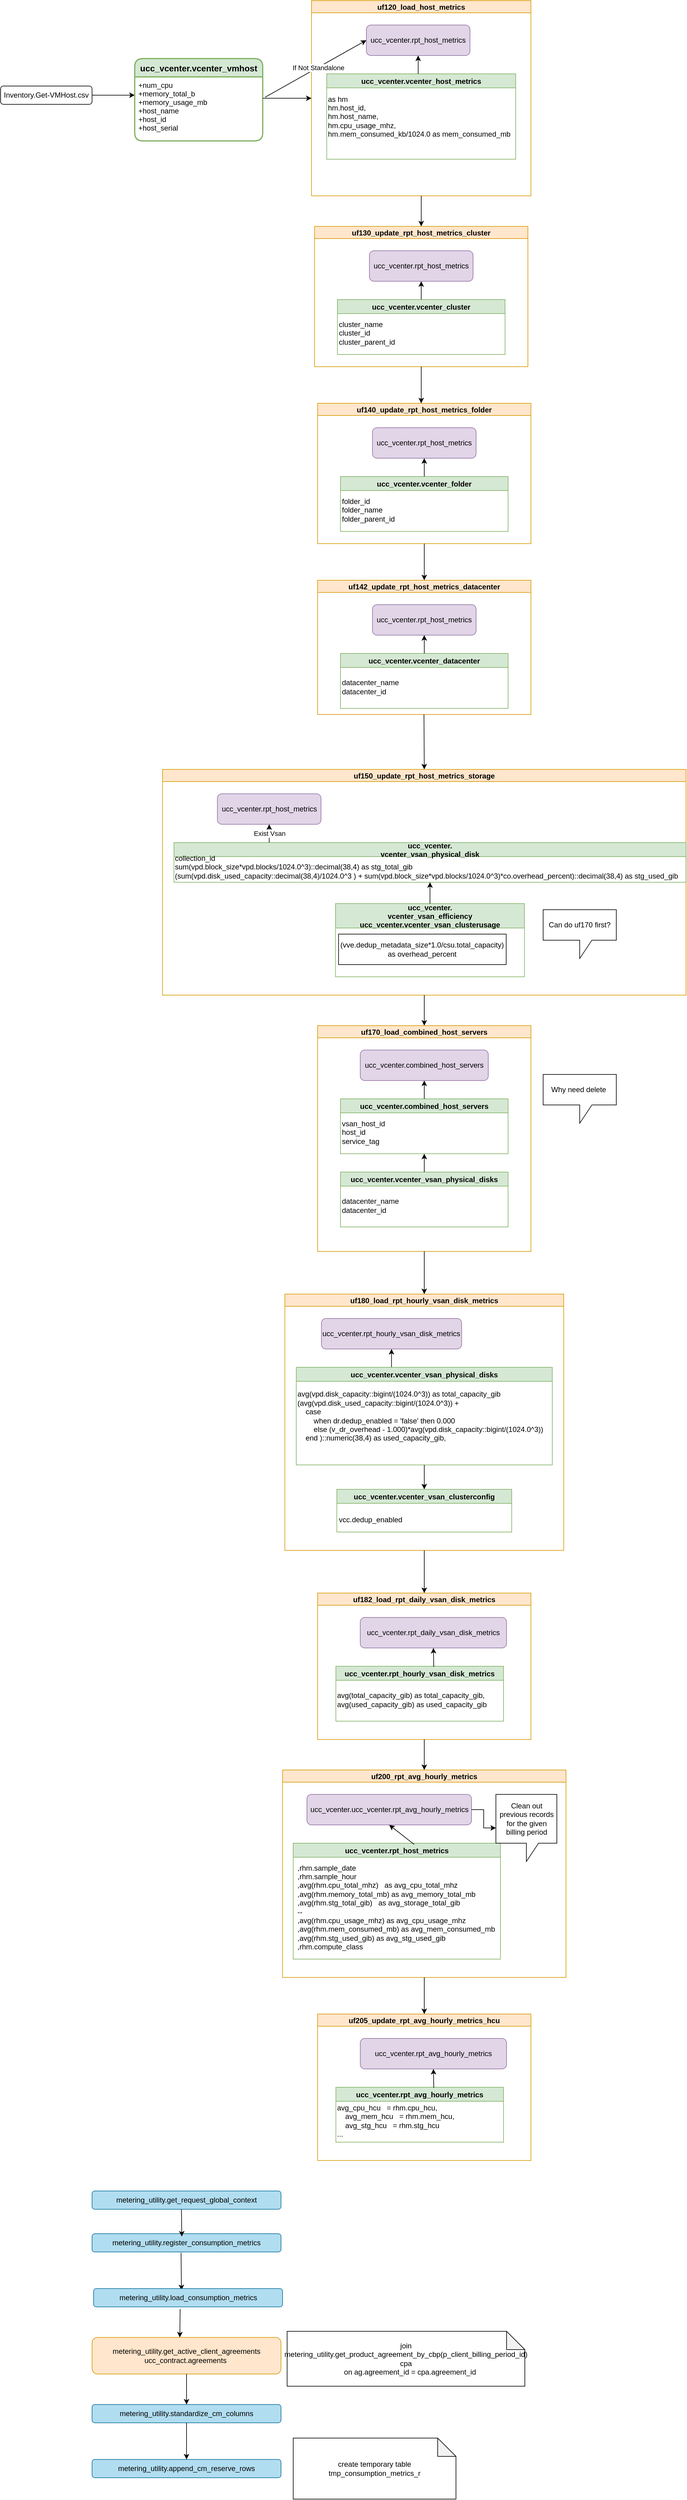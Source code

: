 <mxfile version="17.2.5" type="github">
  <diagram id="R2lEEEUBdFMjLlhIrx00" name="Page-1">
    <mxGraphModel dx="782" dy="436" grid="1" gridSize="10" guides="1" tooltips="1" connect="1" arrows="1" fold="1" page="1" pageScale="1" pageWidth="850" pageHeight="1100" math="0" shadow="0" extFonts="Permanent Marker^https://fonts.googleapis.com/css?family=Permanent+Marker">
      <root>
        <mxCell id="0" />
        <mxCell id="1" parent="0" />
        <mxCell id="P4FuP0LSuR6LacXq8Uvd-1" value="Inventory.Get-VMHost.csv" style="rounded=1;whiteSpace=wrap;html=1;" parent="1" vertex="1">
          <mxGeometry x="60" y="160" width="150" height="30" as="geometry" />
        </mxCell>
        <mxCell id="P4FuP0LSuR6LacXq8Uvd-2" value="" style="endArrow=classic;html=1;rounded=0;exitX=1;exitY=0.5;exitDx=0;exitDy=0;" parent="1" source="P4FuP0LSuR6LacXq8Uvd-1" edge="1">
          <mxGeometry width="50" height="50" relative="1" as="geometry">
            <mxPoint x="230" y="220" as="sourcePoint" />
            <mxPoint x="280" y="175" as="targetPoint" />
          </mxGeometry>
        </mxCell>
        <mxCell id="P4FuP0LSuR6LacXq8Uvd-8" value="ucc_vcenter.vcenter_vmhost" style="swimlane;childLayout=stackLayout;horizontal=1;startSize=30;horizontalStack=0;rounded=1;fontSize=14;fontStyle=1;strokeWidth=2;resizeParent=0;resizeLast=1;shadow=0;dashed=0;align=center;fillColor=#d5e8d4;strokeColor=#82b366;" parent="1" vertex="1">
          <mxGeometry x="280" y="115" width="210" height="135" as="geometry" />
        </mxCell>
        <mxCell id="P4FuP0LSuR6LacXq8Uvd-9" value="+num_cpu&#xa;+memory_total_b&#xa;+memory_usage_mb&#xa;+host_name&#xa;+host_id&#xa;+host_serial" style="align=left;strokeColor=none;fillColor=none;spacingLeft=4;fontSize=12;verticalAlign=top;resizable=0;rotatable=0;part=1;" parent="P4FuP0LSuR6LacXq8Uvd-8" vertex="1">
          <mxGeometry y="30" width="210" height="105" as="geometry" />
        </mxCell>
        <mxCell id="P4FuP0LSuR6LacXq8Uvd-10" value="" style="endArrow=classic;html=1;rounded=0;entryX=0;entryY=0.5;entryDx=0;entryDy=0;" parent="1" target="P4FuP0LSuR6LacXq8Uvd-14" edge="1">
          <mxGeometry width="50" height="50" relative="1" as="geometry">
            <mxPoint x="490" y="180" as="sourcePoint" />
            <mxPoint x="580" y="179" as="targetPoint" />
          </mxGeometry>
        </mxCell>
        <mxCell id="P4FuP0LSuR6LacXq8Uvd-14" value="uf120_load_host_metrics" style="swimlane;startSize=20;horizontal=1;containerType=tree;newEdgeStyle={&quot;edgeStyle&quot;:&quot;elbowEdgeStyle&quot;,&quot;startArrow&quot;:&quot;none&quot;,&quot;endArrow&quot;:&quot;none&quot;};fillColor=#ffe6cc;strokeColor=#d79b00;" parent="1" vertex="1">
          <mxGeometry x="570" y="20" width="360" height="320" as="geometry" />
        </mxCell>
        <mxCell id="P4FuP0LSuR6LacXq8Uvd-24" value="ucc_vcenter.rpt_host_metrics" style="rounded=1;whiteSpace=wrap;html=1;fillColor=#e1d5e7;strokeColor=#9673a6;" parent="P4FuP0LSuR6LacXq8Uvd-14" vertex="1">
          <mxGeometry x="90" y="40" width="170" height="50" as="geometry" />
        </mxCell>
        <mxCell id="P4FuP0LSuR6LacXq8Uvd-25" value="ucc_vcenter.vcenter_host_metrics" style="swimlane;fillColor=#d5e8d4;strokeColor=#82b366;" parent="P4FuP0LSuR6LacXq8Uvd-14" vertex="1">
          <mxGeometry x="25" y="120" width="310" height="140" as="geometry" />
        </mxCell>
        <mxCell id="P4FuP0LSuR6LacXq8Uvd-27" value="&lt;div&gt;as hm&lt;/div&gt;&lt;div&gt;hm.host_id,&lt;/div&gt;&lt;div&gt;&lt;span&gt;  &lt;/span&gt;hm.host_name,&lt;/div&gt;&lt;div&gt;&lt;span&gt;  &lt;/span&gt;hm.cpu_usage_mhz,&lt;/div&gt;&lt;div&gt;&lt;span&gt;  &lt;/span&gt;hm.mem_consumed_kb/1024.0 as mem_consumed_mb&lt;/div&gt;" style="text;html=1;align=left;verticalAlign=middle;resizable=0;points=[];autosize=1;strokeColor=none;fillColor=none;" parent="P4FuP0LSuR6LacXq8Uvd-25" vertex="1">
          <mxGeometry y="30" width="310" height="80" as="geometry" />
        </mxCell>
        <mxCell id="P4FuP0LSuR6LacXq8Uvd-29" value="" style="endArrow=classic;html=1;rounded=0;entryX=0.5;entryY=1;entryDx=0;entryDy=0;" parent="P4FuP0LSuR6LacXq8Uvd-14" target="P4FuP0LSuR6LacXq8Uvd-24" edge="1">
          <mxGeometry width="50" height="50" relative="1" as="geometry">
            <mxPoint x="175" y="120" as="sourcePoint" />
            <mxPoint x="210" y="150" as="targetPoint" />
          </mxGeometry>
        </mxCell>
        <mxCell id="P4FuP0LSuR6LacXq8Uvd-28" value="" style="endArrow=classic;html=1;rounded=0;exitX=1.019;exitY=0.317;exitDx=0;exitDy=0;exitPerimeter=0;entryX=0;entryY=0.5;entryDx=0;entryDy=0;" parent="1" source="P4FuP0LSuR6LacXq8Uvd-9" target="P4FuP0LSuR6LacXq8Uvd-24" edge="1">
          <mxGeometry width="50" height="50" relative="1" as="geometry">
            <mxPoint x="620" y="200" as="sourcePoint" />
            <mxPoint x="670" y="150" as="targetPoint" />
          </mxGeometry>
        </mxCell>
        <mxCell id="P4FuP0LSuR6LacXq8Uvd-30" value="If Not Standalone" style="edgeLabel;html=1;align=center;verticalAlign=middle;resizable=0;points=[];" parent="P4FuP0LSuR6LacXq8Uvd-28" vertex="1" connectable="0">
          <mxGeometry x="-0.141" relative="1" as="geometry">
            <mxPoint x="15" y="-8" as="offset" />
          </mxGeometry>
        </mxCell>
        <mxCell id="P4FuP0LSuR6LacXq8Uvd-31" value="uf130_update_rpt_host_metrics_cluster" style="swimlane;startSize=20;horizontal=1;containerType=tree;newEdgeStyle={&quot;edgeStyle&quot;:&quot;elbowEdgeStyle&quot;,&quot;startArrow&quot;:&quot;none&quot;,&quot;endArrow&quot;:&quot;none&quot;};fillColor=#ffe6cc;strokeColor=#d79b00;" parent="1" vertex="1">
          <mxGeometry x="575" y="390" width="350" height="230" as="geometry" />
        </mxCell>
        <mxCell id="P4FuP0LSuR6LacXq8Uvd-32" value="ucc_vcenter.rpt_host_metrics" style="rounded=1;whiteSpace=wrap;html=1;fillColor=#e1d5e7;strokeColor=#9673a6;" parent="P4FuP0LSuR6LacXq8Uvd-31" vertex="1">
          <mxGeometry x="90" y="40" width="170" height="50" as="geometry" />
        </mxCell>
        <mxCell id="P4FuP0LSuR6LacXq8Uvd-33" value="ucc_vcenter.vcenter_cluster" style="swimlane;fillColor=#d5e8d4;strokeColor=#82b366;" parent="P4FuP0LSuR6LacXq8Uvd-31" vertex="1">
          <mxGeometry x="37.5" y="120" width="275" height="90" as="geometry" />
        </mxCell>
        <mxCell id="P4FuP0LSuR6LacXq8Uvd-34" value="cluster_name&lt;br&gt;cluster_id&lt;br&gt;cluster_parent_id" style="text;html=1;align=left;verticalAlign=middle;resizable=0;points=[];autosize=1;strokeColor=none;fillColor=none;" parent="P4FuP0LSuR6LacXq8Uvd-33" vertex="1">
          <mxGeometry y="30" width="110" height="50" as="geometry" />
        </mxCell>
        <mxCell id="P4FuP0LSuR6LacXq8Uvd-35" value="" style="endArrow=classic;html=1;rounded=0;entryX=0.5;entryY=1;entryDx=0;entryDy=0;" parent="P4FuP0LSuR6LacXq8Uvd-31" target="P4FuP0LSuR6LacXq8Uvd-32" edge="1">
          <mxGeometry width="50" height="50" relative="1" as="geometry">
            <mxPoint x="175" y="120" as="sourcePoint" />
            <mxPoint x="210" y="150" as="targetPoint" />
          </mxGeometry>
        </mxCell>
        <mxCell id="P4FuP0LSuR6LacXq8Uvd-36" value="" style="endArrow=classic;html=1;rounded=0;exitX=0.5;exitY=1;exitDx=0;exitDy=0;entryX=0.5;entryY=0;entryDx=0;entryDy=0;" parent="1" source="P4FuP0LSuR6LacXq8Uvd-14" target="P4FuP0LSuR6LacXq8Uvd-31" edge="1">
          <mxGeometry width="50" height="50" relative="1" as="geometry">
            <mxPoint x="620" y="550" as="sourcePoint" />
            <mxPoint x="670" y="500" as="targetPoint" />
          </mxGeometry>
        </mxCell>
        <mxCell id="P4FuP0LSuR6LacXq8Uvd-37" value="uf140_update_rpt_host_metrics_folder" style="swimlane;startSize=20;horizontal=1;containerType=tree;newEdgeStyle={&quot;edgeStyle&quot;:&quot;elbowEdgeStyle&quot;,&quot;startArrow&quot;:&quot;none&quot;,&quot;endArrow&quot;:&quot;none&quot;};fillColor=#ffe6cc;strokeColor=#d79b00;" parent="1" vertex="1">
          <mxGeometry x="580" y="680" width="350" height="230" as="geometry" />
        </mxCell>
        <mxCell id="P4FuP0LSuR6LacXq8Uvd-38" value="ucc_vcenter.rpt_host_metrics" style="rounded=1;whiteSpace=wrap;html=1;fillColor=#e1d5e7;strokeColor=#9673a6;" parent="P4FuP0LSuR6LacXq8Uvd-37" vertex="1">
          <mxGeometry x="90" y="40" width="170" height="50" as="geometry" />
        </mxCell>
        <mxCell id="P4FuP0LSuR6LacXq8Uvd-39" value="ucc_vcenter.vcenter_folder" style="swimlane;fillColor=#d5e8d4;strokeColor=#82b366;" parent="P4FuP0LSuR6LacXq8Uvd-37" vertex="1">
          <mxGeometry x="37.5" y="120" width="275" height="90" as="geometry" />
        </mxCell>
        <mxCell id="P4FuP0LSuR6LacXq8Uvd-40" value="folder_id&lt;br&gt;folder_name&lt;br&gt;folder_parent_id" style="text;html=1;align=left;verticalAlign=middle;resizable=0;points=[];autosize=1;strokeColor=none;fillColor=none;" parent="P4FuP0LSuR6LacXq8Uvd-39" vertex="1">
          <mxGeometry y="30" width="100" height="50" as="geometry" />
        </mxCell>
        <mxCell id="P4FuP0LSuR6LacXq8Uvd-41" value="" style="endArrow=classic;html=1;rounded=0;entryX=0.5;entryY=1;entryDx=0;entryDy=0;" parent="P4FuP0LSuR6LacXq8Uvd-37" target="P4FuP0LSuR6LacXq8Uvd-38" edge="1">
          <mxGeometry width="50" height="50" relative="1" as="geometry">
            <mxPoint x="175" y="120" as="sourcePoint" />
            <mxPoint x="210" y="150" as="targetPoint" />
          </mxGeometry>
        </mxCell>
        <mxCell id="P4FuP0LSuR6LacXq8Uvd-42" value="" style="endArrow=classic;html=1;rounded=0;exitX=0.5;exitY=1;exitDx=0;exitDy=0;" parent="1" source="P4FuP0LSuR6LacXq8Uvd-31" edge="1">
          <mxGeometry width="50" height="50" relative="1" as="geometry">
            <mxPoint x="700" y="680" as="sourcePoint" />
            <mxPoint x="750" y="680" as="targetPoint" />
          </mxGeometry>
        </mxCell>
        <mxCell id="P4FuP0LSuR6LacXq8Uvd-43" value="uf142_update_rpt_host_metrics_datacenter" style="swimlane;startSize=20;horizontal=1;containerType=tree;newEdgeStyle={&quot;edgeStyle&quot;:&quot;elbowEdgeStyle&quot;,&quot;startArrow&quot;:&quot;none&quot;,&quot;endArrow&quot;:&quot;none&quot;};fillColor=#ffe6cc;strokeColor=#d79b00;" parent="1" vertex="1">
          <mxGeometry x="580" y="970" width="350" height="220" as="geometry" />
        </mxCell>
        <mxCell id="P4FuP0LSuR6LacXq8Uvd-44" value="ucc_vcenter.rpt_host_metrics" style="rounded=1;whiteSpace=wrap;html=1;fillColor=#e1d5e7;strokeColor=#9673a6;" parent="P4FuP0LSuR6LacXq8Uvd-43" vertex="1">
          <mxGeometry x="90" y="40" width="170" height="50" as="geometry" />
        </mxCell>
        <mxCell id="P4FuP0LSuR6LacXq8Uvd-45" value="ucc_vcenter.vcenter_datacenter" style="swimlane;fillColor=#d5e8d4;strokeColor=#82b366;" parent="P4FuP0LSuR6LacXq8Uvd-43" vertex="1">
          <mxGeometry x="37.5" y="120" width="275" height="90" as="geometry" />
        </mxCell>
        <mxCell id="P4FuP0LSuR6LacXq8Uvd-46" value="datacenter_name&lt;br&gt;datacenter_id" style="text;html=1;align=left;verticalAlign=middle;resizable=0;points=[];autosize=1;strokeColor=none;fillColor=none;" parent="P4FuP0LSuR6LacXq8Uvd-45" vertex="1">
          <mxGeometry y="40" width="110" height="30" as="geometry" />
        </mxCell>
        <mxCell id="P4FuP0LSuR6LacXq8Uvd-47" value="" style="endArrow=classic;html=1;rounded=0;entryX=0.5;entryY=1;entryDx=0;entryDy=0;" parent="P4FuP0LSuR6LacXq8Uvd-43" target="P4FuP0LSuR6LacXq8Uvd-44" edge="1">
          <mxGeometry width="50" height="50" relative="1" as="geometry">
            <mxPoint x="175" y="120" as="sourcePoint" />
            <mxPoint x="210" y="150" as="targetPoint" />
          </mxGeometry>
        </mxCell>
        <mxCell id="P4FuP0LSuR6LacXq8Uvd-48" value="" style="endArrow=classic;html=1;rounded=0;exitX=0.5;exitY=1;exitDx=0;exitDy=0;entryX=0.5;entryY=0;entryDx=0;entryDy=0;" parent="1" source="P4FuP0LSuR6LacXq8Uvd-37" target="P4FuP0LSuR6LacXq8Uvd-43" edge="1">
          <mxGeometry width="50" height="50" relative="1" as="geometry">
            <mxPoint x="420" y="1000" as="sourcePoint" />
            <mxPoint x="470" y="950" as="targetPoint" />
          </mxGeometry>
        </mxCell>
        <mxCell id="P4FuP0LSuR6LacXq8Uvd-49" value="uf150_update_rpt_host_metrics_storage" style="swimlane;startSize=20;horizontal=1;containerType=tree;newEdgeStyle={&quot;edgeStyle&quot;:&quot;elbowEdgeStyle&quot;,&quot;startArrow&quot;:&quot;none&quot;,&quot;endArrow&quot;:&quot;none&quot;};fillColor=#ffe6cc;strokeColor=#d79b00;" parent="1" vertex="1">
          <mxGeometry x="325.63" y="1280" width="858.75" height="370" as="geometry" />
        </mxCell>
        <mxCell id="P4FuP0LSuR6LacXq8Uvd-50" value="ucc_vcenter.rpt_host_metrics" style="rounded=1;whiteSpace=wrap;html=1;fillColor=#e1d5e7;strokeColor=#9673a6;" parent="P4FuP0LSuR6LacXq8Uvd-49" vertex="1">
          <mxGeometry x="90" y="40" width="170" height="50" as="geometry" />
        </mxCell>
        <mxCell id="P4FuP0LSuR6LacXq8Uvd-51" value="ucc_vcenter.&#xa;vcenter_vsan_physical_disk" style="swimlane;fillColor=#d5e8d4;strokeColor=#82b366;" parent="P4FuP0LSuR6LacXq8Uvd-49" vertex="1">
          <mxGeometry x="18.75" y="120" width="840" height="65" as="geometry" />
        </mxCell>
        <mxCell id="P4FuP0LSuR6LacXq8Uvd-52" value="collection_id&lt;br&gt;sum(vpd.block_size*vpd.blocks/1024.0^3)::decimal(38,4) as stg_total_gib&lt;br&gt;(sum(vpd.disk_used_capacity::decimal(38,4)/1024.0^3 ) + sum(vpd.block_size*vpd.blocks/1024.0^3)*co.overhead_percent)::decimal(38,4) as stg_used_gib" style="text;html=1;align=left;verticalAlign=middle;resizable=0;points=[];autosize=1;strokeColor=none;fillColor=none;" parent="P4FuP0LSuR6LacXq8Uvd-51" vertex="1">
          <mxGeometry y="15" width="840" height="50" as="geometry" />
        </mxCell>
        <mxCell id="P4FuP0LSuR6LacXq8Uvd-53" value="Exist Vsan" style="endArrow=classic;html=1;rounded=0;entryX=0.5;entryY=1;entryDx=0;entryDy=0;" parent="P4FuP0LSuR6LacXq8Uvd-49" target="P4FuP0LSuR6LacXq8Uvd-50" edge="1">
          <mxGeometry width="50" height="50" relative="1" as="geometry">
            <mxPoint x="175" y="120" as="sourcePoint" />
            <mxPoint x="210" y="150" as="targetPoint" />
            <Array as="points" />
          </mxGeometry>
        </mxCell>
        <mxCell id="P4FuP0LSuR6LacXq8Uvd-57" value="ucc_vcenter.&#xa;vcenter_vsan_efficiency&#xa;ucc_vcenter.vcenter_vsan_clusterusage" style="swimlane;fillColor=#d5e8d4;strokeColor=#82b366;startSize=40;" parent="P4FuP0LSuR6LacXq8Uvd-49" vertex="1">
          <mxGeometry x="283.75" y="220" width="310" height="120" as="geometry" />
        </mxCell>
        <mxCell id="P4FuP0LSuR6LacXq8Uvd-62" value="(vve.dedup_metadata_size*1.0/csu.total_capacity) as overhead_percent" style="whiteSpace=wrap;html=1;" parent="P4FuP0LSuR6LacXq8Uvd-57" vertex="1">
          <mxGeometry x="5" y="50" width="275" height="50" as="geometry" />
        </mxCell>
        <mxCell id="P4FuP0LSuR6LacXq8Uvd-59" value="" style="endArrow=classic;html=1;rounded=0;exitX=0.5;exitY=0;exitDx=0;exitDy=0;entryX=0.5;entryY=1;entryDx=0;entryDy=0;" parent="P4FuP0LSuR6LacXq8Uvd-49" source="P4FuP0LSuR6LacXq8Uvd-57" target="P4FuP0LSuR6LacXq8Uvd-51" edge="1">
          <mxGeometry width="50" height="50" relative="1" as="geometry">
            <mxPoint x="90" y="230" as="sourcePoint" />
            <mxPoint x="140" y="180" as="targetPoint" />
          </mxGeometry>
        </mxCell>
        <mxCell id="P4FuP0LSuR6LacXq8Uvd-73" value="Can do uf170 first?" style="shape=callout;whiteSpace=wrap;html=1;perimeter=calloutPerimeter;" parent="P4FuP0LSuR6LacXq8Uvd-49" vertex="1">
          <mxGeometry x="624.37" y="230" width="120" height="80" as="geometry" />
        </mxCell>
        <mxCell id="P4FuP0LSuR6LacXq8Uvd-54" value="" style="endArrow=classic;html=1;rounded=0;exitX=0.5;exitY=1;exitDx=0;exitDy=0;entryX=0.5;entryY=0;entryDx=0;entryDy=0;" parent="1" target="P4FuP0LSuR6LacXq8Uvd-49" edge="1">
          <mxGeometry width="50" height="50" relative="1" as="geometry">
            <mxPoint x="754.5" y="1190" as="sourcePoint" />
            <mxPoint x="754.5" y="1250" as="targetPoint" />
          </mxGeometry>
        </mxCell>
        <mxCell id="P4FuP0LSuR6LacXq8Uvd-63" value="uf170_load_combined_host_servers" style="swimlane;startSize=20;horizontal=1;containerType=tree;newEdgeStyle={&quot;edgeStyle&quot;:&quot;elbowEdgeStyle&quot;,&quot;startArrow&quot;:&quot;none&quot;,&quot;endArrow&quot;:&quot;none&quot;};fillColor=#ffe6cc;strokeColor=#d79b00;" parent="1" vertex="1">
          <mxGeometry x="580" y="1700" width="350" height="370" as="geometry" />
        </mxCell>
        <mxCell id="P4FuP0LSuR6LacXq8Uvd-64" value="ucc_vcenter.combined_host_servers" style="rounded=1;whiteSpace=wrap;html=1;fillColor=#e1d5e7;strokeColor=#9673a6;" parent="P4FuP0LSuR6LacXq8Uvd-63" vertex="1">
          <mxGeometry x="70" y="40" width="210" height="50" as="geometry" />
        </mxCell>
        <mxCell id="P4FuP0LSuR6LacXq8Uvd-65" value="ucc_vcenter.combined_host_servers" style="swimlane;fillColor=#d5e8d4;strokeColor=#82b366;" parent="P4FuP0LSuR6LacXq8Uvd-63" vertex="1">
          <mxGeometry x="37.5" y="120" width="275" height="90" as="geometry" />
        </mxCell>
        <mxCell id="P4FuP0LSuR6LacXq8Uvd-66" value="vsan_host_id&lt;br&gt;host_id&lt;br&gt;service_tag" style="text;html=1;align=left;verticalAlign=middle;resizable=0;points=[];autosize=1;strokeColor=none;fillColor=none;" parent="P4FuP0LSuR6LacXq8Uvd-65" vertex="1">
          <mxGeometry y="30" width="90" height="50" as="geometry" />
        </mxCell>
        <mxCell id="P4FuP0LSuR6LacXq8Uvd-67" value="" style="endArrow=classic;html=1;rounded=0;entryX=0.5;entryY=1;entryDx=0;entryDy=0;" parent="P4FuP0LSuR6LacXq8Uvd-63" target="P4FuP0LSuR6LacXq8Uvd-64" edge="1">
          <mxGeometry width="50" height="50" relative="1" as="geometry">
            <mxPoint x="175" y="120" as="sourcePoint" />
            <mxPoint x="210" y="150" as="targetPoint" />
          </mxGeometry>
        </mxCell>
        <mxCell id="P4FuP0LSuR6LacXq8Uvd-69" value="ucc_vcenter.vcenter_vsan_physical_disks" style="swimlane;fillColor=#d5e8d4;strokeColor=#82b366;" parent="P4FuP0LSuR6LacXq8Uvd-63" vertex="1">
          <mxGeometry x="37.5" y="240" width="275" height="90" as="geometry" />
        </mxCell>
        <mxCell id="P4FuP0LSuR6LacXq8Uvd-70" value="datacenter_name&lt;br&gt;datacenter_id" style="text;html=1;align=left;verticalAlign=middle;resizable=0;points=[];autosize=1;strokeColor=none;fillColor=none;" parent="P4FuP0LSuR6LacXq8Uvd-69" vertex="1">
          <mxGeometry y="40" width="110" height="30" as="geometry" />
        </mxCell>
        <mxCell id="P4FuP0LSuR6LacXq8Uvd-71" value="" style="endArrow=classic;html=1;rounded=0;exitX=0.5;exitY=0;exitDx=0;exitDy=0;entryX=0.5;entryY=1;entryDx=0;entryDy=0;" parent="P4FuP0LSuR6LacXq8Uvd-63" source="P4FuP0LSuR6LacXq8Uvd-69" target="P4FuP0LSuR6LacXq8Uvd-65" edge="1">
          <mxGeometry width="50" height="50" relative="1" as="geometry">
            <mxPoint x="-90" y="310" as="sourcePoint" />
            <mxPoint x="-40" y="260" as="targetPoint" />
          </mxGeometry>
        </mxCell>
        <mxCell id="P4FuP0LSuR6LacXq8Uvd-68" value="" style="endArrow=classic;html=1;rounded=0;exitX=0.5;exitY=1;exitDx=0;exitDy=0;entryX=0.5;entryY=0;entryDx=0;entryDy=0;" parent="1" source="P4FuP0LSuR6LacXq8Uvd-49" target="P4FuP0LSuR6LacXq8Uvd-63" edge="1">
          <mxGeometry width="50" height="50" relative="1" as="geometry">
            <mxPoint x="500" y="1730" as="sourcePoint" />
            <mxPoint x="550" y="1680" as="targetPoint" />
          </mxGeometry>
        </mxCell>
        <mxCell id="P4FuP0LSuR6LacXq8Uvd-72" value="Why need delete&amp;nbsp;" style="shape=callout;whiteSpace=wrap;html=1;perimeter=calloutPerimeter;" parent="1" vertex="1">
          <mxGeometry x="950" y="1780" width="120" height="80" as="geometry" />
        </mxCell>
        <mxCell id="P4FuP0LSuR6LacXq8Uvd-74" value="uf180_load_rpt_hourly_vsan_disk_metrics" style="swimlane;startSize=20;horizontal=1;containerType=tree;newEdgeStyle={&quot;edgeStyle&quot;:&quot;elbowEdgeStyle&quot;,&quot;startArrow&quot;:&quot;none&quot;,&quot;endArrow&quot;:&quot;none&quot;};fillColor=#ffe6cc;strokeColor=#d79b00;" parent="1" vertex="1">
          <mxGeometry x="526.26" y="2140" width="457.5" height="420" as="geometry" />
        </mxCell>
        <mxCell id="P4FuP0LSuR6LacXq8Uvd-75" value="ucc_vcenter.rpt_hourly_vsan_disk_metrics" style="rounded=1;whiteSpace=wrap;html=1;fillColor=#e1d5e7;strokeColor=#9673a6;" parent="P4FuP0LSuR6LacXq8Uvd-74" vertex="1">
          <mxGeometry x="60" y="40" width="230" height="50" as="geometry" />
        </mxCell>
        <mxCell id="P4FuP0LSuR6LacXq8Uvd-78" value="" style="endArrow=classic;html=1;rounded=0;entryX=0.5;entryY=1;entryDx=0;entryDy=0;" parent="P4FuP0LSuR6LacXq8Uvd-74" target="P4FuP0LSuR6LacXq8Uvd-75" edge="1">
          <mxGeometry width="50" height="50" relative="1" as="geometry">
            <mxPoint x="175" y="120" as="sourcePoint" />
            <mxPoint x="210" y="150" as="targetPoint" />
          </mxGeometry>
        </mxCell>
        <mxCell id="P4FuP0LSuR6LacXq8Uvd-79" value="ucc_vcenter.vcenter_vsan_physical_disks" style="swimlane;fillColor=#d5e8d4;strokeColor=#82b366;" parent="P4FuP0LSuR6LacXq8Uvd-74" vertex="1">
          <mxGeometry x="18.75" y="120" width="420" height="160" as="geometry" />
        </mxCell>
        <mxCell id="P4FuP0LSuR6LacXq8Uvd-80" value="avg(vpd.disk_capacity::bigint/(1024.0^3)) as total_capacity_gib&lt;br&gt;&lt;div&gt;(avg(vpd.disk_used_capacity::bigint/(1024.0^3)) +&lt;/div&gt;&lt;div&gt;&lt;span&gt;   &lt;/span&gt;&amp;nbsp; &amp;nbsp; case&lt;/div&gt;&lt;div&gt;&lt;span&gt;   &lt;/span&gt;&amp;nbsp; &amp;nbsp; &amp;nbsp; &amp;nbsp; when dr.dedup_enabled = &#39;false&#39; then 0.000&lt;/div&gt;&lt;div&gt;&lt;span&gt;   &lt;/span&gt;&amp;nbsp; &amp;nbsp; &amp;nbsp; &amp;nbsp; else (v_dr_overhead - 1.000)*avg(vpd.disk_capacity::bigint/(1024.0^3))&lt;/div&gt;&lt;div&gt;&lt;span&gt;   &lt;/span&gt;&amp;nbsp; &amp;nbsp; end )::numeric(38,4) as used_capacity_gib,&lt;/div&gt;" style="text;html=1;align=left;verticalAlign=middle;resizable=0;points=[];autosize=1;strokeColor=none;fillColor=none;" parent="P4FuP0LSuR6LacXq8Uvd-79" vertex="1">
          <mxGeometry y="35" width="420" height="90" as="geometry" />
        </mxCell>
        <mxCell id="P4FuP0LSuR6LacXq8Uvd-83" value="ucc_vcenter.vcenter_vsan_clusterconfig" style="swimlane;fillColor=#d5e8d4;strokeColor=#82b366;" parent="P4FuP0LSuR6LacXq8Uvd-74" vertex="1">
          <mxGeometry x="85.32" y="320" width="286.87" height="70" as="geometry" />
        </mxCell>
        <mxCell id="P4FuP0LSuR6LacXq8Uvd-84" value="vcc.dedup_enabled" style="text;html=1;align=left;verticalAlign=middle;resizable=0;points=[];autosize=1;strokeColor=none;fillColor=none;" parent="P4FuP0LSuR6LacXq8Uvd-83" vertex="1">
          <mxGeometry x="1.87" y="40" width="120" height="20" as="geometry" />
        </mxCell>
        <mxCell id="P4FuP0LSuR6LacXq8Uvd-85" value="" style="endArrow=classic;html=1;rounded=0;exitX=0.5;exitY=1;exitDx=0;exitDy=0;" parent="P4FuP0LSuR6LacXq8Uvd-74" source="P4FuP0LSuR6LacXq8Uvd-79" target="P4FuP0LSuR6LacXq8Uvd-83" edge="1">
          <mxGeometry width="50" height="50" relative="1" as="geometry">
            <mxPoint x="23.74" y="390" as="sourcePoint" />
            <mxPoint x="73.74" y="340" as="targetPoint" />
          </mxGeometry>
        </mxCell>
        <mxCell id="P4FuP0LSuR6LacXq8Uvd-82" value="" style="endArrow=classic;html=1;rounded=0;exitX=0.5;exitY=1;exitDx=0;exitDy=0;entryX=0.5;entryY=0;entryDx=0;entryDy=0;" parent="1" source="P4FuP0LSuR6LacXq8Uvd-63" target="P4FuP0LSuR6LacXq8Uvd-74" edge="1">
          <mxGeometry width="50" height="50" relative="1" as="geometry">
            <mxPoint x="510" y="2150" as="sourcePoint" />
            <mxPoint x="560" y="2100" as="targetPoint" />
          </mxGeometry>
        </mxCell>
        <mxCell id="P4FuP0LSuR6LacXq8Uvd-86" value="uf182_load_rpt_daily_vsan_disk_metrics" style="swimlane;startSize=20;horizontal=1;containerType=tree;newEdgeStyle={&quot;edgeStyle&quot;:&quot;elbowEdgeStyle&quot;,&quot;startArrow&quot;:&quot;none&quot;,&quot;endArrow&quot;:&quot;none&quot;};fillColor=#ffe6cc;strokeColor=#d79b00;" parent="1" vertex="1">
          <mxGeometry x="580" y="2630" width="350" height="240" as="geometry" />
        </mxCell>
        <mxCell id="P4FuP0LSuR6LacXq8Uvd-87" value="ucc_vcenter.rpt_daily_vsan_disk_metrics" style="rounded=1;whiteSpace=wrap;html=1;fillColor=#e1d5e7;strokeColor=#9673a6;" parent="P4FuP0LSuR6LacXq8Uvd-86" vertex="1">
          <mxGeometry x="70" y="40" width="240" height="50" as="geometry" />
        </mxCell>
        <mxCell id="P4FuP0LSuR6LacXq8Uvd-88" value="ucc_vcenter.rpt_hourly_vsan_disk_metrics" style="swimlane;fillColor=#d5e8d4;strokeColor=#82b366;" parent="P4FuP0LSuR6LacXq8Uvd-86" vertex="1">
          <mxGeometry x="30" y="120" width="275" height="90" as="geometry" />
        </mxCell>
        <mxCell id="P4FuP0LSuR6LacXq8Uvd-89" value="&lt;div&gt;avg(total_capacity_gib) as total_capacity_gib,&lt;/div&gt;&lt;div&gt;avg(used_capacity_gib)&lt;span&gt; &lt;/span&gt; as used_capacity_gib&lt;/div&gt;" style="text;html=1;align=left;verticalAlign=middle;resizable=0;points=[];autosize=1;strokeColor=none;fillColor=none;" parent="P4FuP0LSuR6LacXq8Uvd-88" vertex="1">
          <mxGeometry y="40" width="260" height="30" as="geometry" />
        </mxCell>
        <mxCell id="P4FuP0LSuR6LacXq8Uvd-90" value="" style="endArrow=classic;html=1;rounded=0;entryX=0.5;entryY=1;entryDx=0;entryDy=0;exitX=0.584;exitY=0.011;exitDx=0;exitDy=0;exitPerimeter=0;" parent="P4FuP0LSuR6LacXq8Uvd-86" source="P4FuP0LSuR6LacXq8Uvd-88" target="P4FuP0LSuR6LacXq8Uvd-87" edge="1">
          <mxGeometry width="50" height="50" relative="1" as="geometry">
            <mxPoint x="175" y="120" as="sourcePoint" />
            <mxPoint x="210" y="150" as="targetPoint" />
          </mxGeometry>
        </mxCell>
        <mxCell id="P4FuP0LSuR6LacXq8Uvd-94" value="" style="endArrow=classic;html=1;rounded=0;exitX=0.5;exitY=1;exitDx=0;exitDy=0;entryX=0.5;entryY=0;entryDx=0;entryDy=0;" parent="1" source="P4FuP0LSuR6LacXq8Uvd-74" target="P4FuP0LSuR6LacXq8Uvd-86" edge="1">
          <mxGeometry width="50" height="50" relative="1" as="geometry">
            <mxPoint x="480" y="2680" as="sourcePoint" />
            <mxPoint x="530" y="2630" as="targetPoint" />
          </mxGeometry>
        </mxCell>
        <mxCell id="P4FuP0LSuR6LacXq8Uvd-95" value="uf200_rpt_avg_hourly_metrics" style="swimlane;startSize=20;horizontal=1;containerType=tree;newEdgeStyle={&quot;edgeStyle&quot;:&quot;elbowEdgeStyle&quot;,&quot;startArrow&quot;:&quot;none&quot;,&quot;endArrow&quot;:&quot;none&quot;};fillColor=#ffe6cc;strokeColor=#d79b00;" parent="1" vertex="1">
          <mxGeometry x="522.51" y="2920" width="465" height="340" as="geometry" />
        </mxCell>
        <mxCell id="P4FuP0LSuR6LacXq8Uvd-96" value="ucc_vcenter.ucc_vcenter.rpt_avg_hourly_metrics" style="rounded=1;whiteSpace=wrap;html=1;fillColor=#e1d5e7;strokeColor=#9673a6;" parent="P4FuP0LSuR6LacXq8Uvd-95" vertex="1">
          <mxGeometry x="40" y="40" width="270" height="50" as="geometry" />
        </mxCell>
        <mxCell id="P4FuP0LSuR6LacXq8Uvd-97" value="ucc_vcenter.rpt_host_metrics" style="swimlane;fillColor=#d5e8d4;strokeColor=#82b366;startSize=23;" parent="P4FuP0LSuR6LacXq8Uvd-95" vertex="1">
          <mxGeometry x="17.5" y="120" width="340" height="190" as="geometry" />
        </mxCell>
        <mxCell id="P4FuP0LSuR6LacXq8Uvd-98" value="&lt;div&gt;,rhm.sample_date&lt;/div&gt;&lt;div&gt;&lt;span&gt;   &lt;/span&gt;,rhm.sample_hour&lt;/div&gt;&lt;div&gt;&lt;span&gt;   &lt;/span&gt;,avg(rhm.cpu_total_mhz)&amp;nbsp; &amp;nbsp;as avg_cpu_total_mhz&lt;/div&gt;&lt;div&gt;&lt;span&gt;   &lt;/span&gt;,avg(rhm.memory_total_mb) as avg_memory_total_mb&lt;/div&gt;&lt;div&gt;&lt;span&gt;   &lt;/span&gt;,avg(rhm.stg_total_gib)&amp;nbsp; &amp;nbsp;as avg_storage_total_gib&lt;/div&gt;&lt;div&gt;&lt;span&gt;   &lt;/span&gt;--&lt;/div&gt;&lt;div&gt;&lt;span&gt;   &lt;/span&gt;,avg(rhm.cpu_usage_mhz) as avg_cpu_usage_mhz&lt;/div&gt;&lt;div&gt;&lt;span&gt;   &lt;/span&gt;,avg(rhm.mem_consumed_mb) as avg_mem_consumed_mb&amp;nbsp;&lt;/div&gt;&lt;div&gt;&lt;span&gt;   &lt;/span&gt;,avg(rhm.stg_used_gib) as avg_stg_used_gib&amp;nbsp;&lt;/div&gt;&lt;div&gt;&lt;span&gt;   &lt;/span&gt;,rhm.compute_class&lt;/div&gt;" style="text;html=1;align=left;verticalAlign=middle;resizable=0;points=[];autosize=1;strokeColor=none;fillColor=none;" parent="P4FuP0LSuR6LacXq8Uvd-97" vertex="1">
          <mxGeometry x="5" y="30" width="340" height="150" as="geometry" />
        </mxCell>
        <mxCell id="P4FuP0LSuR6LacXq8Uvd-99" value="" style="endArrow=classic;html=1;rounded=0;entryX=0.5;entryY=1;entryDx=0;entryDy=0;exitX=0.584;exitY=0.011;exitDx=0;exitDy=0;exitPerimeter=0;" parent="P4FuP0LSuR6LacXq8Uvd-95" source="P4FuP0LSuR6LacXq8Uvd-97" target="P4FuP0LSuR6LacXq8Uvd-96" edge="1">
          <mxGeometry width="50" height="50" relative="1" as="geometry">
            <mxPoint x="175" y="120" as="sourcePoint" />
            <mxPoint x="210" y="150" as="targetPoint" />
          </mxGeometry>
        </mxCell>
        <mxCell id="P4FuP0LSuR6LacXq8Uvd-101" value="Clean out previous records for the given billing period" style="shape=callout;whiteSpace=wrap;html=1;perimeter=calloutPerimeter;" parent="P4FuP0LSuR6LacXq8Uvd-95" vertex="1">
          <mxGeometry x="350" y="40" width="100" height="110" as="geometry" />
        </mxCell>
        <mxCell id="P4FuP0LSuR6LacXq8Uvd-102" value="" style="edgeStyle=orthogonalEdgeStyle;rounded=0;orthogonalLoop=1;jettySize=auto;html=1;" parent="P4FuP0LSuR6LacXq8Uvd-95" source="P4FuP0LSuR6LacXq8Uvd-96" target="P4FuP0LSuR6LacXq8Uvd-101" edge="1">
          <mxGeometry relative="1" as="geometry" />
        </mxCell>
        <mxCell id="P4FuP0LSuR6LacXq8Uvd-100" value="" style="endArrow=classic;html=1;rounded=0;exitX=0.5;exitY=1;exitDx=0;exitDy=0;entryX=0.5;entryY=0;entryDx=0;entryDy=0;" parent="1" source="P4FuP0LSuR6LacXq8Uvd-86" target="P4FuP0LSuR6LacXq8Uvd-95" edge="1">
          <mxGeometry width="50" height="50" relative="1" as="geometry">
            <mxPoint x="460" y="2950" as="sourcePoint" />
            <mxPoint x="510" y="2900" as="targetPoint" />
          </mxGeometry>
        </mxCell>
        <mxCell id="P4FuP0LSuR6LacXq8Uvd-105" value="uf205_update_rpt_avg_hourly_metrics_hcu" style="swimlane;startSize=20;horizontal=1;containerType=tree;newEdgeStyle={&quot;edgeStyle&quot;:&quot;elbowEdgeStyle&quot;,&quot;startArrow&quot;:&quot;none&quot;,&quot;endArrow&quot;:&quot;none&quot;};fillColor=#ffe6cc;strokeColor=#d79b00;" parent="1" vertex="1">
          <mxGeometry x="580.01" y="3320" width="350" height="240" as="geometry" />
        </mxCell>
        <mxCell id="P4FuP0LSuR6LacXq8Uvd-106" value="ucc_vcenter.rpt_avg_hourly_metrics" style="rounded=1;whiteSpace=wrap;html=1;fillColor=#e1d5e7;strokeColor=#9673a6;" parent="P4FuP0LSuR6LacXq8Uvd-105" vertex="1">
          <mxGeometry x="70" y="40" width="240" height="50" as="geometry" />
        </mxCell>
        <mxCell id="P4FuP0LSuR6LacXq8Uvd-107" value="ucc_vcenter.rpt_avg_hourly_metrics" style="swimlane;fillColor=#d5e8d4;strokeColor=#82b366;" parent="P4FuP0LSuR6LacXq8Uvd-105" vertex="1">
          <mxGeometry x="30" y="120" width="275" height="90" as="geometry" />
        </mxCell>
        <mxCell id="P4FuP0LSuR6LacXq8Uvd-108" value="&lt;div&gt;avg_cpu_hcu&amp;nbsp; &amp;nbsp;= rhm.cpu_hcu,&lt;/div&gt;&lt;div&gt;&amp;nbsp; &amp;nbsp; &lt;span&gt;   &lt;/span&gt;avg_mem_hcu&amp;nbsp; &amp;nbsp;= rhm.mem_hcu,&lt;/div&gt;&lt;div&gt;&amp;nbsp; &amp;nbsp; &lt;span&gt;   &lt;/span&gt;avg_stg_hcu&lt;span&gt; &lt;/span&gt;&amp;nbsp; = rhm.stg_hcu&lt;/div&gt;&lt;div&gt;...&lt;/div&gt;" style="text;html=1;align=left;verticalAlign=middle;resizable=0;points=[];autosize=1;strokeColor=none;fillColor=none;" parent="P4FuP0LSuR6LacXq8Uvd-107" vertex="1">
          <mxGeometry y="25" width="210" height="60" as="geometry" />
        </mxCell>
        <mxCell id="P4FuP0LSuR6LacXq8Uvd-109" value="" style="endArrow=classic;html=1;rounded=0;entryX=0.5;entryY=1;entryDx=0;entryDy=0;exitX=0.584;exitY=0.011;exitDx=0;exitDy=0;exitPerimeter=0;" parent="P4FuP0LSuR6LacXq8Uvd-105" source="P4FuP0LSuR6LacXq8Uvd-107" target="P4FuP0LSuR6LacXq8Uvd-106" edge="1">
          <mxGeometry width="50" height="50" relative="1" as="geometry">
            <mxPoint x="175" y="120" as="sourcePoint" />
            <mxPoint x="210" y="150" as="targetPoint" />
          </mxGeometry>
        </mxCell>
        <mxCell id="P4FuP0LSuR6LacXq8Uvd-110" value="" style="endArrow=classic;html=1;rounded=0;exitX=0.5;exitY=1;exitDx=0;exitDy=0;entryX=0.5;entryY=0;entryDx=0;entryDy=0;" parent="1" source="P4FuP0LSuR6LacXq8Uvd-95" target="P4FuP0LSuR6LacXq8Uvd-105" edge="1">
          <mxGeometry width="50" height="50" relative="1" as="geometry">
            <mxPoint x="490" y="3390" as="sourcePoint" />
            <mxPoint x="540" y="3340" as="targetPoint" />
          </mxGeometry>
        </mxCell>
        <mxCell id="qHnehCnUd78I_HZsjJGI-6" value="metering_utility.get_request_global_context" style="rounded=1;whiteSpace=wrap;html=1;fillColor=#b1ddf0;strokeColor=#10739e;" vertex="1" parent="1">
          <mxGeometry x="210" y="3610" width="310" height="30" as="geometry" />
        </mxCell>
        <mxCell id="qHnehCnUd78I_HZsjJGI-7" value="metering_utility.register_consumption_metrics" style="rounded=1;whiteSpace=wrap;html=1;fillColor=#b1ddf0;strokeColor=#10739e;" vertex="1" parent="1">
          <mxGeometry x="210" y="3680" width="310" height="30" as="geometry" />
        </mxCell>
        <mxCell id="qHnehCnUd78I_HZsjJGI-8" value="" style="endArrow=classic;html=1;rounded=0;exitX=0.473;exitY=1;exitDx=0;exitDy=0;exitPerimeter=0;entryX=0.475;entryY=0.156;entryDx=0;entryDy=0;entryPerimeter=0;" edge="1" parent="1" source="qHnehCnUd78I_HZsjJGI-6" target="qHnehCnUd78I_HZsjJGI-7">
          <mxGeometry width="50" height="50" relative="1" as="geometry">
            <mxPoint x="460" y="3800" as="sourcePoint" />
            <mxPoint x="510" y="3750" as="targetPoint" />
          </mxGeometry>
        </mxCell>
        <mxCell id="qHnehCnUd78I_HZsjJGI-9" value="metering_utility.get_active_client_agreements&lt;br&gt;ucc_contract.agreements&amp;nbsp;" style="rounded=1;whiteSpace=wrap;html=1;fillColor=#ffe6cc;strokeColor=#d79b00;" vertex="1" parent="1">
          <mxGeometry x="210" y="3850" width="310" height="60" as="geometry" />
        </mxCell>
        <mxCell id="qHnehCnUd78I_HZsjJGI-10" value="" style="endArrow=classic;html=1;rounded=0;exitX=0.471;exitY=1.044;exitDx=0;exitDy=0;exitPerimeter=0;entryX=0.465;entryY=0.089;entryDx=0;entryDy=0;entryPerimeter=0;" edge="1" parent="1" source="qHnehCnUd78I_HZsjJGI-7" target="qHnehCnUd78I_HZsjJGI-11">
          <mxGeometry width="50" height="50" relative="1" as="geometry">
            <mxPoint x="300" y="3910" as="sourcePoint" />
            <mxPoint x="350" y="3860" as="targetPoint" />
          </mxGeometry>
        </mxCell>
        <mxCell id="qHnehCnUd78I_HZsjJGI-11" value="metering_utility.load_consumption_metrics" style="rounded=1;whiteSpace=wrap;html=1;fillColor=#b1ddf0;strokeColor=#10739e;" vertex="1" parent="1">
          <mxGeometry x="212.51" y="3770" width="310" height="30" as="geometry" />
        </mxCell>
        <mxCell id="qHnehCnUd78I_HZsjJGI-12" value="" style="endArrow=classic;html=1;rounded=0;exitX=0.458;exitY=1.111;exitDx=0;exitDy=0;exitPerimeter=0;" edge="1" parent="1" source="qHnehCnUd78I_HZsjJGI-11">
          <mxGeometry width="50" height="50" relative="1" as="geometry">
            <mxPoint x="320" y="3950" as="sourcePoint" />
            <mxPoint x="354" y="3850" as="targetPoint" />
          </mxGeometry>
        </mxCell>
        <mxCell id="qHnehCnUd78I_HZsjJGI-14" value="&lt;div&gt;join metering_utility.get_product_agreement_by_cbp(p_client_billing_period_id) cpa&lt;/div&gt;&lt;div&gt;&lt;span&gt;	&lt;/span&gt;&amp;nbsp; &amp;nbsp; on ag.agreement_id = cpa.agreement_id&lt;/div&gt;" style="shape=note;whiteSpace=wrap;html=1;backgroundOutline=1;darkOpacity=0.05;" vertex="1" parent="1">
          <mxGeometry x="530" y="3840" width="390" height="90" as="geometry" />
        </mxCell>
        <mxCell id="qHnehCnUd78I_HZsjJGI-15" value="metering_utility.standardize_cm_columns" style="rounded=1;whiteSpace=wrap;html=1;fillColor=#b1ddf0;strokeColor=#10739e;" vertex="1" parent="1">
          <mxGeometry x="210" y="3960" width="310" height="30" as="geometry" />
        </mxCell>
        <mxCell id="qHnehCnUd78I_HZsjJGI-16" value="" style="endArrow=classic;html=1;rounded=0;exitX=0.5;exitY=1;exitDx=0;exitDy=0;entryX=0.5;entryY=0;entryDx=0;entryDy=0;" edge="1" parent="1" source="qHnehCnUd78I_HZsjJGI-9" target="qHnehCnUd78I_HZsjJGI-15">
          <mxGeometry width="50" height="50" relative="1" as="geometry">
            <mxPoint x="170" y="4060" as="sourcePoint" />
            <mxPoint x="220" y="4010" as="targetPoint" />
          </mxGeometry>
        </mxCell>
        <mxCell id="qHnehCnUd78I_HZsjJGI-17" value="metering_utility.append_cm_reserve_rows" style="rounded=1;whiteSpace=wrap;html=1;fillColor=#b1ddf0;strokeColor=#10739e;" vertex="1" parent="1">
          <mxGeometry x="210" y="4050" width="310" height="30" as="geometry" />
        </mxCell>
        <mxCell id="qHnehCnUd78I_HZsjJGI-18" value="" style="endArrow=classic;html=1;rounded=0;exitX=0.5;exitY=1;exitDx=0;exitDy=0;entryX=0.5;entryY=0;entryDx=0;entryDy=0;" edge="1" parent="1" source="qHnehCnUd78I_HZsjJGI-15" target="qHnehCnUd78I_HZsjJGI-17">
          <mxGeometry width="50" height="50" relative="1" as="geometry">
            <mxPoint x="270" y="4220" as="sourcePoint" />
            <mxPoint x="320" y="4170" as="targetPoint" />
          </mxGeometry>
        </mxCell>
        <mxCell id="qHnehCnUd78I_HZsjJGI-19" value="create temporary table tmp_consumption_metrics_r" style="shape=note;whiteSpace=wrap;html=1;backgroundOutline=1;darkOpacity=0.05;" vertex="1" parent="1">
          <mxGeometry x="540" y="4015" width="267" height="100" as="geometry" />
        </mxCell>
      </root>
    </mxGraphModel>
  </diagram>
</mxfile>
